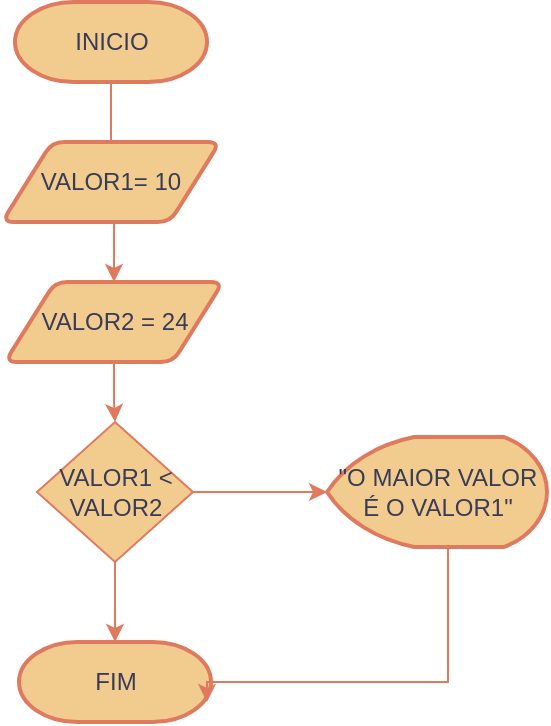 <mxfile version="24.7.6" pages="3">
  <diagram name="exercicio1" id="AlINo6T7uMTU3rrEU0ud">
    <mxGraphModel dx="1066" dy="603" grid="1" gridSize="10" guides="1" tooltips="1" connect="1" arrows="1" fold="1" page="1" pageScale="1" pageWidth="827" pageHeight="1169" math="0" shadow="0">
      <root>
        <mxCell id="0" />
        <mxCell id="1" parent="0" />
        <mxCell id="lttd8ILJxdH7Xqu3NmF1-6" value="" style="edgeStyle=orthogonalEdgeStyle;rounded=0;orthogonalLoop=1;jettySize=auto;html=1;labelBackgroundColor=none;strokeColor=#E07A5F;fontColor=default;" edge="1" parent="1" source="lttd8ILJxdH7Xqu3NmF1-1" target="lttd8ILJxdH7Xqu3NmF1-5">
          <mxGeometry relative="1" as="geometry" />
        </mxCell>
        <mxCell id="lttd8ILJxdH7Xqu3NmF1-1" value="INICIO" style="strokeWidth=2;html=1;shape=mxgraph.flowchart.terminator;whiteSpace=wrap;labelBackgroundColor=none;fillColor=#F2CC8F;strokeColor=#E07A5F;fontColor=#393C56;" vertex="1" parent="1">
          <mxGeometry x="346.5" y="140" width="96" height="40" as="geometry" />
        </mxCell>
        <mxCell id="lttd8ILJxdH7Xqu3NmF1-2" value="VALOR1= 10" style="shape=parallelogram;html=1;strokeWidth=2;perimeter=parallelogramPerimeter;whiteSpace=wrap;rounded=1;arcSize=12;size=0.23;labelBackgroundColor=none;fillColor=#F2CC8F;strokeColor=#E07A5F;fontColor=#393C56;" vertex="1" parent="1">
          <mxGeometry x="340" y="210" width="109" height="40" as="geometry" />
        </mxCell>
        <mxCell id="QpRFlptOUr80VbM9VVDt-2" value="" style="edgeStyle=orthogonalEdgeStyle;rounded=0;orthogonalLoop=1;jettySize=auto;html=1;labelBackgroundColor=none;strokeColor=#E07A5F;fontColor=default;" edge="1" parent="1" source="lttd8ILJxdH7Xqu3NmF1-5" target="QpRFlptOUr80VbM9VVDt-1">
          <mxGeometry relative="1" as="geometry" />
        </mxCell>
        <mxCell id="lttd8ILJxdH7Xqu3NmF1-5" value="VALOR2 = 24" style="shape=parallelogram;html=1;strokeWidth=2;perimeter=parallelogramPerimeter;whiteSpace=wrap;rounded=1;arcSize=12;size=0.23;labelBackgroundColor=none;fillColor=#F2CC8F;strokeColor=#E07A5F;fontColor=#393C56;" vertex="1" parent="1">
          <mxGeometry x="341.5" y="280" width="109" height="40" as="geometry" />
        </mxCell>
        <mxCell id="QpRFlptOUr80VbM9VVDt-4" value="" style="edgeStyle=orthogonalEdgeStyle;rounded=0;orthogonalLoop=1;jettySize=auto;html=1;labelBackgroundColor=none;strokeColor=#E07A5F;fontColor=default;" edge="1" parent="1" source="QpRFlptOUr80VbM9VVDt-1" target="QpRFlptOUr80VbM9VVDt-3">
          <mxGeometry relative="1" as="geometry" />
        </mxCell>
        <mxCell id="QpRFlptOUr80VbM9VVDt-9" value="" style="edgeStyle=orthogonalEdgeStyle;rounded=0;orthogonalLoop=1;jettySize=auto;html=1;labelBackgroundColor=none;strokeColor=#E07A5F;fontColor=default;" edge="1" parent="1" source="QpRFlptOUr80VbM9VVDt-1">
          <mxGeometry relative="1" as="geometry">
            <mxPoint x="396.5" y="460" as="targetPoint" />
          </mxGeometry>
        </mxCell>
        <mxCell id="QpRFlptOUr80VbM9VVDt-1" value="VALOR1 &amp;lt; VALOR2" style="rhombus;whiteSpace=wrap;html=1;labelBackgroundColor=none;fillColor=#F2CC8F;strokeColor=#E07A5F;fontColor=#393C56;" vertex="1" parent="1">
          <mxGeometry x="357.5" y="350" width="78" height="70" as="geometry" />
        </mxCell>
        <mxCell id="QpRFlptOUr80VbM9VVDt-3" value="&quot;O MAIOR VALOR É O VALOR1&quot;" style="strokeWidth=2;html=1;shape=mxgraph.flowchart.display;whiteSpace=wrap;labelBackgroundColor=none;fillColor=#F2CC8F;strokeColor=#E07A5F;fontColor=#393C56;" vertex="1" parent="1">
          <mxGeometry x="502.5" y="357.5" width="110" height="55" as="geometry" />
        </mxCell>
        <mxCell id="QpRFlptOUr80VbM9VVDt-10" value="FIM" style="strokeWidth=2;html=1;shape=mxgraph.flowchart.terminator;whiteSpace=wrap;labelBackgroundColor=none;fillColor=#F2CC8F;strokeColor=#E07A5F;fontColor=#393C56;" vertex="1" parent="1">
          <mxGeometry x="348.5" y="460" width="96" height="40" as="geometry" />
        </mxCell>
        <mxCell id="0adgETM39oOAosz5TmL8-1" style="edgeStyle=orthogonalEdgeStyle;rounded=0;orthogonalLoop=1;jettySize=auto;html=1;entryX=0.979;entryY=0.75;entryDx=0;entryDy=0;entryPerimeter=0;labelBackgroundColor=none;strokeColor=#E07A5F;fontColor=default;" edge="1" parent="1" source="QpRFlptOUr80VbM9VVDt-3" target="QpRFlptOUr80VbM9VVDt-10">
          <mxGeometry relative="1" as="geometry">
            <Array as="points">
              <mxPoint x="563" y="480" />
              <mxPoint x="443" y="480" />
            </Array>
          </mxGeometry>
        </mxCell>
      </root>
    </mxGraphModel>
  </diagram>
  <diagram name="exercicio2" id="F8ZxVAQd-Rr2j6Vtsyzd">
    <mxGraphModel dx="1066" dy="603" grid="1" gridSize="10" guides="1" tooltips="1" connect="1" arrows="1" fold="1" page="1" pageScale="1" pageWidth="827" pageHeight="1169" math="0" shadow="0">
      <root>
        <mxCell id="3j_za7VDnEUvMkb4NX9b-0" />
        <mxCell id="3j_za7VDnEUvMkb4NX9b-1" parent="3j_za7VDnEUvMkb4NX9b-0" />
        <mxCell id="3j_za7VDnEUvMkb4NX9b-2" value="" style="edgeStyle=orthogonalEdgeStyle;rounded=0;orthogonalLoop=1;jettySize=auto;html=1;labelBackgroundColor=none;strokeColor=#E07A5F;fontColor=default;" edge="1" parent="3j_za7VDnEUvMkb4NX9b-1" source="3j_za7VDnEUvMkb4NX9b-3">
          <mxGeometry relative="1" as="geometry">
            <mxPoint x="376" y="300" as="targetPoint" />
          </mxGeometry>
        </mxCell>
        <mxCell id="3j_za7VDnEUvMkb4NX9b-3" value="INICIO" style="strokeWidth=2;html=1;shape=mxgraph.flowchart.terminator;whiteSpace=wrap;labelBackgroundColor=none;fillColor=#F2CC8F;strokeColor=#E07A5F;fontColor=#393C56;" vertex="1" parent="3j_za7VDnEUvMkb4NX9b-1">
          <mxGeometry x="326.5" y="160" width="96" height="40" as="geometry" />
        </mxCell>
        <mxCell id="3j_za7VDnEUvMkb4NX9b-4" value="IDADE = 18" style="shape=parallelogram;html=1;strokeWidth=2;perimeter=parallelogramPerimeter;whiteSpace=wrap;rounded=1;arcSize=12;size=0.23;labelBackgroundColor=none;fillColor=#F2CC8F;strokeColor=#E07A5F;fontColor=#393C56;" vertex="1" parent="3j_za7VDnEUvMkb4NX9b-1">
          <mxGeometry x="320" y="230" width="109" height="40" as="geometry" />
        </mxCell>
        <mxCell id="dwBVXw5aOB10NbgvlNXI-3" style="edgeStyle=orthogonalEdgeStyle;rounded=0;orthogonalLoop=1;jettySize=auto;html=1;entryX=0.5;entryY=0;entryDx=0;entryDy=0;labelBackgroundColor=none;strokeColor=#E07A5F;fontColor=default;" edge="1" parent="3j_za7VDnEUvMkb4NX9b-1" source="dwBVXw5aOB10NbgvlNXI-0" target="dwBVXw5aOB10NbgvlNXI-2">
          <mxGeometry relative="1" as="geometry" />
        </mxCell>
        <mxCell id="sUt9cMUqhYn4JXz2kXhp-0" value="" style="edgeStyle=orthogonalEdgeStyle;rounded=0;orthogonalLoop=1;jettySize=auto;html=1;strokeColor=#E07A5F;fontColor=#393C56;fillColor=#F2CC8F;" edge="1" parent="3j_za7VDnEUvMkb4NX9b-1" source="dwBVXw5aOB10NbgvlNXI-0" target="dwBVXw5aOB10NbgvlNXI-1">
          <mxGeometry relative="1" as="geometry" />
        </mxCell>
        <mxCell id="dwBVXw5aOB10NbgvlNXI-0" value="IDADE &amp;gt;=18" style="strokeWidth=2;html=1;shape=mxgraph.flowchart.decision;whiteSpace=wrap;labelBackgroundColor=none;fillColor=#F2CC8F;strokeColor=#E07A5F;fontColor=#393C56;" vertex="1" parent="3j_za7VDnEUvMkb4NX9b-1">
          <mxGeometry x="333.5" y="300" width="86" height="70" as="geometry" />
        </mxCell>
        <mxCell id="dwBVXw5aOB10NbgvlNXI-4" style="edgeStyle=orthogonalEdgeStyle;rounded=0;orthogonalLoop=1;jettySize=auto;html=1;entryX=1;entryY=1;entryDx=0;entryDy=0;labelBackgroundColor=none;strokeColor=#E07A5F;fontColor=default;" edge="1" parent="3j_za7VDnEUvMkb4NX9b-1" source="dwBVXw5aOB10NbgvlNXI-1" target="dwBVXw5aOB10NbgvlNXI-2">
          <mxGeometry relative="1" as="geometry">
            <Array as="points">
              <mxPoint x="540" y="430" />
              <mxPoint x="382" y="430" />
              <mxPoint x="382" y="437" />
            </Array>
          </mxGeometry>
        </mxCell>
        <mxCell id="dwBVXw5aOB10NbgvlNXI-1" value="&quot;VOCÊ É OBRIGADO A VOTAR!&quot;" style="strokeWidth=2;html=1;shape=mxgraph.flowchart.display;whiteSpace=wrap;labelBackgroundColor=none;fillColor=#F2CC8F;strokeColor=#E07A5F;fontColor=#393C56;" vertex="1" parent="3j_za7VDnEUvMkb4NX9b-1">
          <mxGeometry x="490" y="307.5" width="100" height="55" as="geometry" />
        </mxCell>
        <mxCell id="dwBVXw5aOB10NbgvlNXI-6" value="" style="edgeStyle=orthogonalEdgeStyle;rounded=0;orthogonalLoop=1;jettySize=auto;html=1;labelBackgroundColor=none;strokeColor=#E07A5F;fontColor=default;" edge="1" parent="3j_za7VDnEUvMkb4NX9b-1" source="dwBVXw5aOB10NbgvlNXI-2" target="dwBVXw5aOB10NbgvlNXI-5">
          <mxGeometry relative="1" as="geometry" />
        </mxCell>
        <mxCell id="dwBVXw5aOB10NbgvlNXI-2" value="" style="ellipse;whiteSpace=wrap;html=1;aspect=fixed;labelBackgroundColor=none;fillColor=#F2CC8F;strokeColor=#E07A5F;fontColor=#393C56;" vertex="1" parent="3j_za7VDnEUvMkb4NX9b-1">
          <mxGeometry x="366.5" y="420" width="20" height="20" as="geometry" />
        </mxCell>
        <mxCell id="dwBVXw5aOB10NbgvlNXI-5" value="FIM" style="strokeWidth=2;html=1;shape=mxgraph.flowchart.terminator;whiteSpace=wrap;labelBackgroundColor=none;fillColor=#F2CC8F;strokeColor=#E07A5F;fontColor=#393C56;" vertex="1" parent="3j_za7VDnEUvMkb4NX9b-1">
          <mxGeometry x="328.5" y="500" width="96" height="40" as="geometry" />
        </mxCell>
      </root>
    </mxGraphModel>
  </diagram>
  <diagram name="exercicio3" id="Iam6k36SHDLlM6bd943K">
    <mxGraphModel dx="1066" dy="603" grid="1" gridSize="10" guides="1" tooltips="1" connect="1" arrows="1" fold="1" page="1" pageScale="1" pageWidth="827" pageHeight="1169" math="0" shadow="0">
      <root>
        <mxCell id="uzrHBRLqGWBDZJdbbS9f-0" />
        <mxCell id="uzrHBRLqGWBDZJdbbS9f-1" parent="uzrHBRLqGWBDZJdbbS9f-0" />
        <mxCell id="uzrHBRLqGWBDZJdbbS9f-2" value="" style="edgeStyle=orthogonalEdgeStyle;rounded=0;orthogonalLoop=1;jettySize=auto;html=1;labelBackgroundColor=none;strokeColor=#E07A5F;fontColor=default;" edge="1" parent="uzrHBRLqGWBDZJdbbS9f-1" source="uzrHBRLqGWBDZJdbbS9f-3" target="uzrHBRLqGWBDZJdbbS9f-5">
          <mxGeometry relative="1" as="geometry" />
        </mxCell>
        <mxCell id="uzrHBRLqGWBDZJdbbS9f-3" value="INICIO" style="strokeWidth=2;html=1;shape=mxgraph.flowchart.terminator;whiteSpace=wrap;labelBackgroundColor=none;fillColor=#F2CC8F;strokeColor=#E07A5F;fontColor=#393C56;" vertex="1" parent="uzrHBRLqGWBDZJdbbS9f-1">
          <mxGeometry x="364" y="30" width="96" height="40" as="geometry" />
        </mxCell>
        <mxCell id="uzrHBRLqGWBDZJdbbS9f-4" value="NOTA1= 3" style="shape=parallelogram;html=1;strokeWidth=2;perimeter=parallelogramPerimeter;whiteSpace=wrap;rounded=1;arcSize=12;size=0.23;labelBackgroundColor=none;fillColor=#F2CC8F;strokeColor=#E07A5F;fontColor=#393C56;" vertex="1" parent="uzrHBRLqGWBDZJdbbS9f-1">
          <mxGeometry x="357.5" y="100" width="109" height="40" as="geometry" />
        </mxCell>
        <mxCell id="2C7BocmHoHTcyBdL5sWY-1" value="" style="edgeStyle=orthogonalEdgeStyle;rounded=0;orthogonalLoop=1;jettySize=auto;html=1;labelBackgroundColor=none;strokeColor=#E07A5F;fontColor=default;" edge="1" parent="uzrHBRLqGWBDZJdbbS9f-1" source="uzrHBRLqGWBDZJdbbS9f-5" target="2C7BocmHoHTcyBdL5sWY-0">
          <mxGeometry relative="1" as="geometry" />
        </mxCell>
        <mxCell id="uzrHBRLqGWBDZJdbbS9f-5" value="NOTA2= 10" style="shape=parallelogram;html=1;strokeWidth=2;perimeter=parallelogramPerimeter;whiteSpace=wrap;rounded=1;arcSize=12;size=0.23;labelBackgroundColor=none;fillColor=#F2CC8F;strokeColor=#E07A5F;fontColor=#393C56;" vertex="1" parent="uzrHBRLqGWBDZJdbbS9f-1">
          <mxGeometry x="359" y="170" width="109" height="40" as="geometry" />
        </mxCell>
        <mxCell id="2C7BocmHoHTcyBdL5sWY-14" style="edgeStyle=orthogonalEdgeStyle;rounded=0;orthogonalLoop=1;jettySize=auto;html=1;entryX=0.5;entryY=0;entryDx=0;entryDy=0;labelBackgroundColor=none;strokeColor=#E07A5F;fontColor=default;" edge="1" parent="uzrHBRLqGWBDZJdbbS9f-1" source="2C7BocmHoHTcyBdL5sWY-0" target="2C7BocmHoHTcyBdL5sWY-2">
          <mxGeometry relative="1" as="geometry" />
        </mxCell>
        <mxCell id="2C7BocmHoHTcyBdL5sWY-0" value="MEDIA = (NOTA1 + NOTA2)/2" style="rounded=1;whiteSpace=wrap;html=1;labelBackgroundColor=none;fillColor=#F2CC8F;strokeColor=#E07A5F;fontColor=#393C56;" vertex="1" parent="uzrHBRLqGWBDZJdbbS9f-1">
          <mxGeometry x="352" y="240" width="118" height="40" as="geometry" />
        </mxCell>
        <mxCell id="2C7BocmHoHTcyBdL5sWY-2" value="NOTA &amp;gt;=7" style="rhombus;whiteSpace=wrap;html=1;labelBackgroundColor=none;fillColor=#F2CC8F;strokeColor=#E07A5F;fontColor=#393C56;" vertex="1" parent="uzrHBRLqGWBDZJdbbS9f-1">
          <mxGeometry x="371" y="320" width="80" height="80" as="geometry" />
        </mxCell>
        <mxCell id="2C7BocmHoHTcyBdL5sWY-9" style="edgeStyle=orthogonalEdgeStyle;rounded=0;orthogonalLoop=1;jettySize=auto;html=1;entryX=1;entryY=1;entryDx=0;entryDy=0;labelBackgroundColor=none;strokeColor=#E07A5F;fontColor=default;" edge="1" parent="uzrHBRLqGWBDZJdbbS9f-1" source="2C7BocmHoHTcyBdL5sWY-3" target="2C7BocmHoHTcyBdL5sWY-7">
          <mxGeometry relative="1" as="geometry">
            <Array as="points">
              <mxPoint x="610" y="487" />
            </Array>
          </mxGeometry>
        </mxCell>
        <mxCell id="2C7BocmHoHTcyBdL5sWY-3" value="&quot;APROVADO&quot;" style="strokeWidth=2;html=1;shape=mxgraph.flowchart.display;whiteSpace=wrap;labelBackgroundColor=none;fillColor=#F2CC8F;strokeColor=#E07A5F;fontColor=#393C56;" vertex="1" parent="uzrHBRLqGWBDZJdbbS9f-1">
          <mxGeometry x="560" y="330" width="100" height="60" as="geometry" />
        </mxCell>
        <mxCell id="2C7BocmHoHTcyBdL5sWY-4" style="edgeStyle=orthogonalEdgeStyle;rounded=0;orthogonalLoop=1;jettySize=auto;html=1;entryX=0;entryY=0.5;entryDx=0;entryDy=0;entryPerimeter=0;labelBackgroundColor=none;strokeColor=#E07A5F;fontColor=default;" edge="1" parent="uzrHBRLqGWBDZJdbbS9f-1" source="2C7BocmHoHTcyBdL5sWY-2" target="2C7BocmHoHTcyBdL5sWY-3">
          <mxGeometry relative="1" as="geometry" />
        </mxCell>
        <mxCell id="2C7BocmHoHTcyBdL5sWY-11" style="edgeStyle=orthogonalEdgeStyle;rounded=0;orthogonalLoop=1;jettySize=auto;html=1;entryX=0;entryY=1;entryDx=0;entryDy=0;labelBackgroundColor=none;strokeColor=#E07A5F;fontColor=default;" edge="1" parent="uzrHBRLqGWBDZJdbbS9f-1" source="2C7BocmHoHTcyBdL5sWY-5" target="2C7BocmHoHTcyBdL5sWY-7">
          <mxGeometry relative="1" as="geometry">
            <Array as="points">
              <mxPoint x="220" y="487" />
            </Array>
          </mxGeometry>
        </mxCell>
        <mxCell id="2C7BocmHoHTcyBdL5sWY-5" value="&quot;REPROVADO&quot;" style="strokeWidth=2;html=1;shape=mxgraph.flowchart.display;whiteSpace=wrap;labelBackgroundColor=none;fillColor=#F2CC8F;strokeColor=#E07A5F;fontColor=#393C56;" vertex="1" parent="uzrHBRLqGWBDZJdbbS9f-1">
          <mxGeometry x="190" y="330" width="100" height="60" as="geometry" />
        </mxCell>
        <mxCell id="2C7BocmHoHTcyBdL5sWY-6" style="edgeStyle=orthogonalEdgeStyle;rounded=0;orthogonalLoop=1;jettySize=auto;html=1;entryX=1;entryY=0.5;entryDx=0;entryDy=0;entryPerimeter=0;labelBackgroundColor=none;strokeColor=#E07A5F;fontColor=default;" edge="1" parent="uzrHBRLqGWBDZJdbbS9f-1" source="2C7BocmHoHTcyBdL5sWY-2" target="2C7BocmHoHTcyBdL5sWY-5">
          <mxGeometry relative="1" as="geometry" />
        </mxCell>
        <mxCell id="2C7BocmHoHTcyBdL5sWY-7" value="" style="ellipse;whiteSpace=wrap;html=1;aspect=fixed;labelBackgroundColor=none;fillColor=#F2CC8F;strokeColor=#E07A5F;fontColor=#393C56;" vertex="1" parent="uzrHBRLqGWBDZJdbbS9f-1">
          <mxGeometry x="401" y="470" width="20" height="20" as="geometry" />
        </mxCell>
        <mxCell id="2C7BocmHoHTcyBdL5sWY-12" value="FIM&amp;nbsp;" style="strokeWidth=2;html=1;shape=mxgraph.flowchart.terminator;whiteSpace=wrap;labelBackgroundColor=none;fillColor=#F2CC8F;strokeColor=#E07A5F;fontColor=#393C56;" vertex="1" parent="uzrHBRLqGWBDZJdbbS9f-1">
          <mxGeometry x="363" y="565" width="96" height="40" as="geometry" />
        </mxCell>
        <mxCell id="2C7BocmHoHTcyBdL5sWY-13" style="edgeStyle=orthogonalEdgeStyle;rounded=0;orthogonalLoop=1;jettySize=auto;html=1;entryX=0.5;entryY=0;entryDx=0;entryDy=0;entryPerimeter=0;labelBackgroundColor=none;strokeColor=#E07A5F;fontColor=default;" edge="1" parent="uzrHBRLqGWBDZJdbbS9f-1" source="2C7BocmHoHTcyBdL5sWY-7" target="2C7BocmHoHTcyBdL5sWY-12">
          <mxGeometry relative="1" as="geometry" />
        </mxCell>
      </root>
    </mxGraphModel>
  </diagram>
</mxfile>
